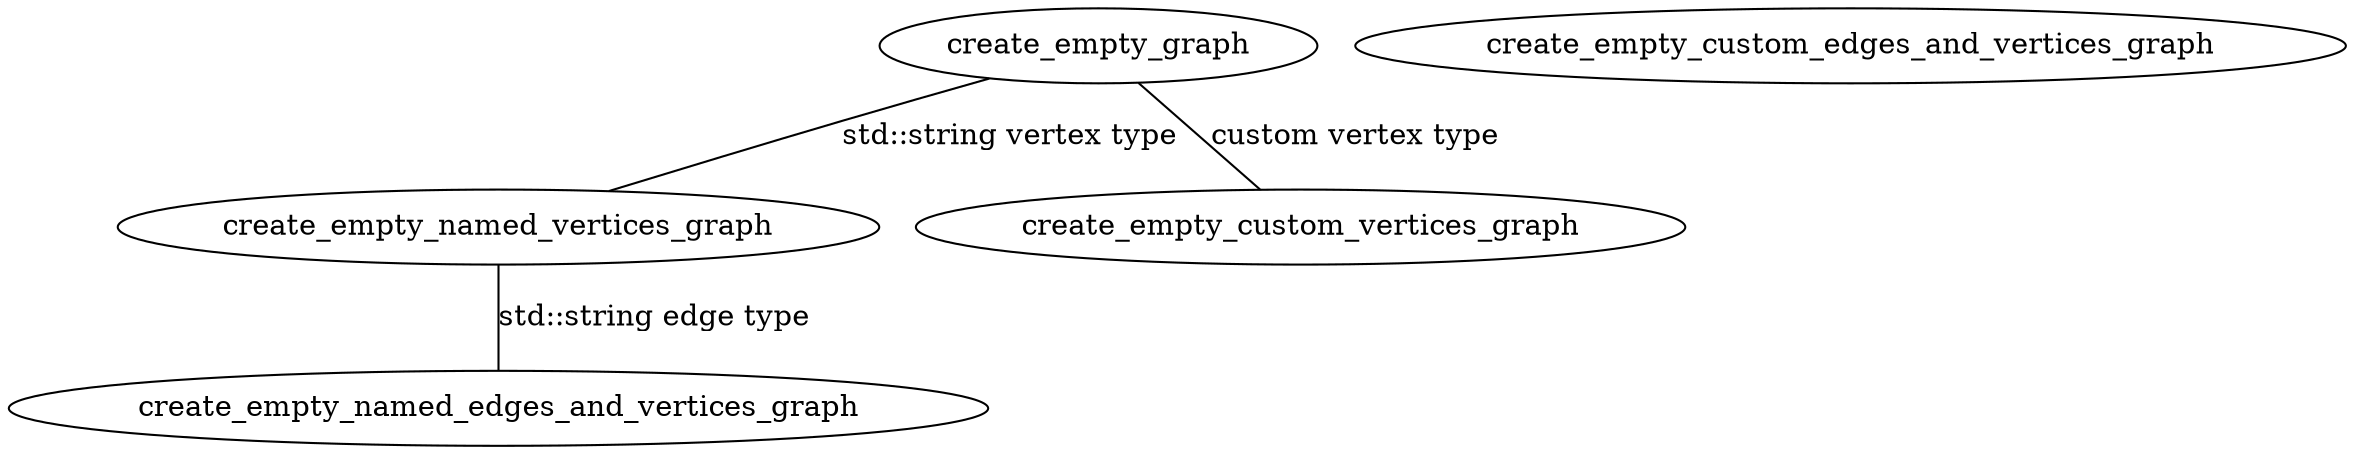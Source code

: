 graph G {
0[label=create_empty_graph];
1[label=create_empty_named_vertices_graph];
2[label=create_empty_named_edges_and_vertices_graph];
3[label=create_empty_custom_vertices_graph];
4[label=create_empty_custom_edges_and_vertices_graph];
0--1 [label="std::string vertex type"];
1--2 [label="std::string edge type"];
0--3 [label="custom vertex type"];
}
